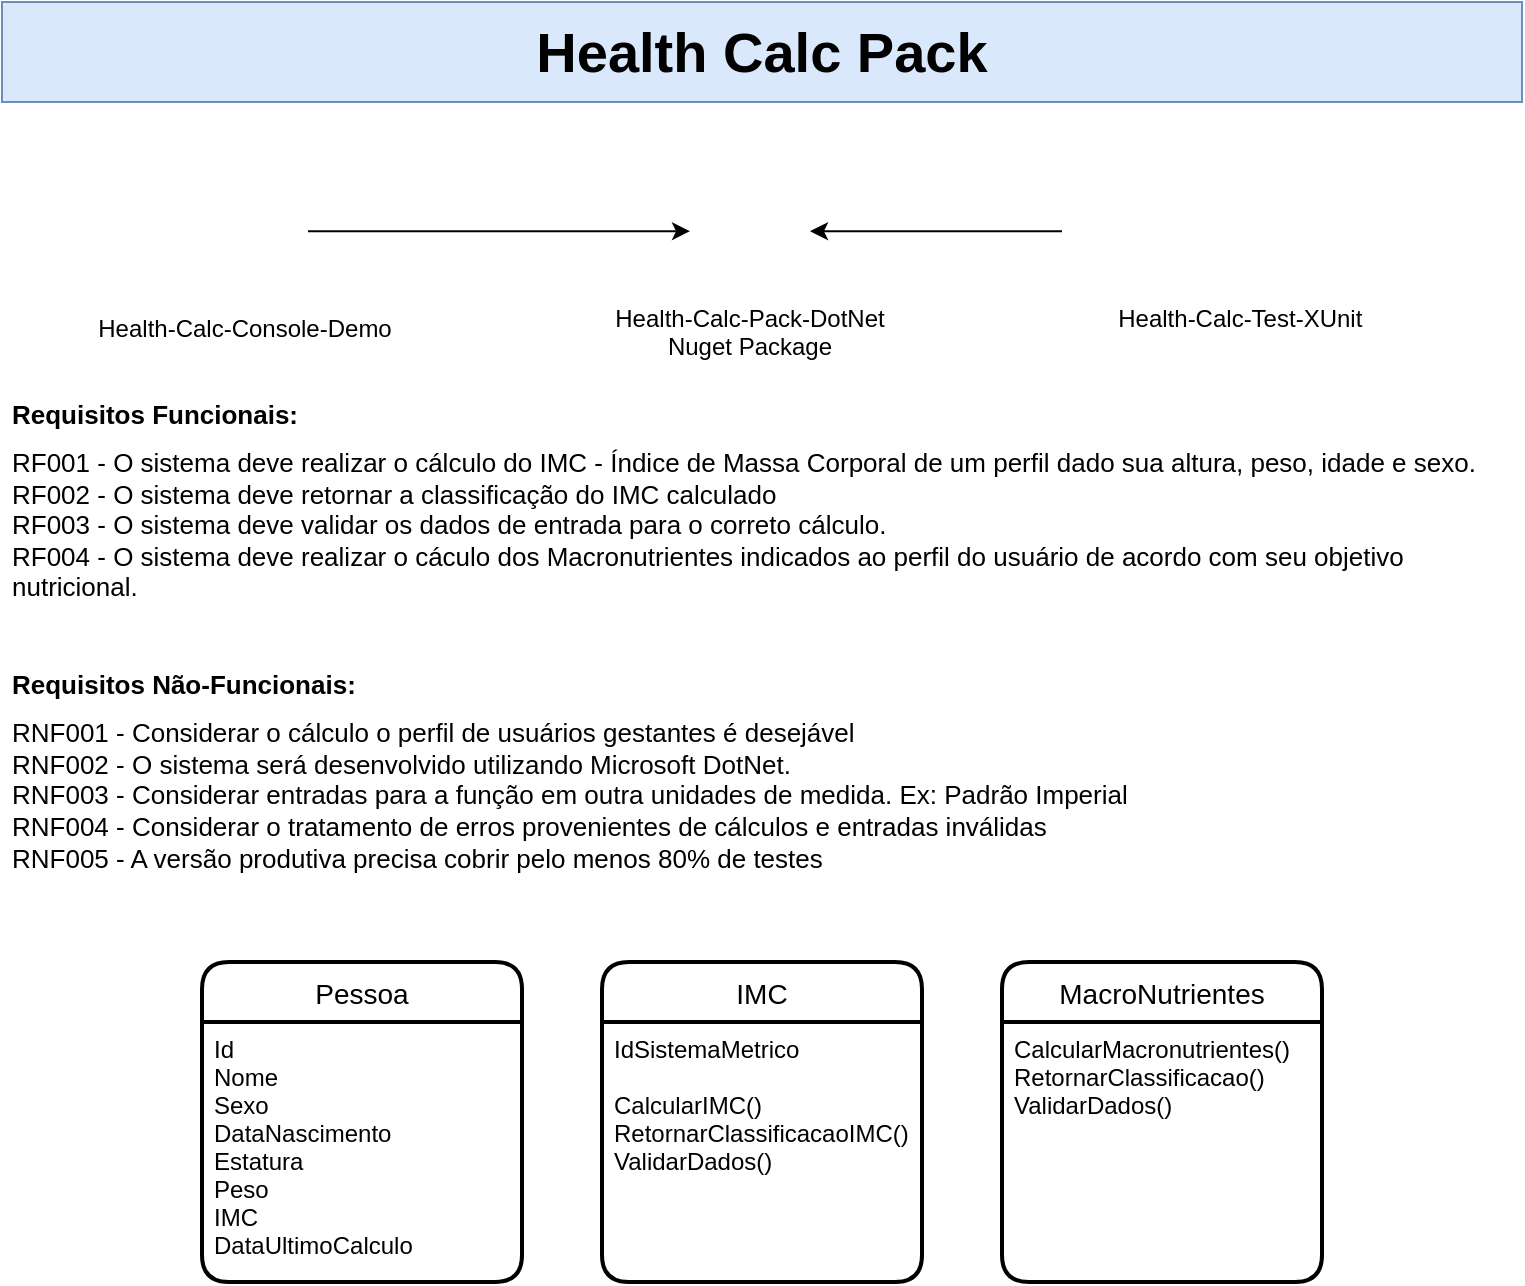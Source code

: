 <mxfile version="20.4.0" type="device"><diagram id="wVZC2G09LFpirH_eCGwO" name="Página-1"><mxGraphModel dx="1038" dy="539" grid="1" gridSize="10" guides="1" tooltips="1" connect="1" arrows="1" fold="1" page="1" pageScale="1" pageWidth="827" pageHeight="1169" math="0" shadow="0"><root><mxCell id="0"/><mxCell id="1" parent="0"/><mxCell id="yb5aDqXvgv3NdTAZhbb8-1" value="Health Calc Pack" style="text;html=1;strokeColor=#6c8ebf;fillColor=#dae8fc;align=center;verticalAlign=middle;whiteSpace=wrap;rounded=0;fontSize=28;fontStyle=1" vertex="1" parent="1"><mxGeometry x="40" y="40" width="760" height="50" as="geometry"/></mxCell><mxCell id="yb5aDqXvgv3NdTAZhbb8-2" value="Health-Calc-Pack-DotNet&#10;Nuget Package" style="shape=image;verticalLabelPosition=bottom;labelBackgroundColor=default;verticalAlign=top;aspect=fixed;imageAspect=0;image=https://upload.wikimedia.org/wikipedia/commons/thumb/2/25/NuGet_project_logo.svg/512px-NuGet_project_logo.svg.png;" vertex="1" parent="1"><mxGeometry x="384" y="124.63" width="60" height="60" as="geometry"/></mxCell><mxCell id="yb5aDqXvgv3NdTAZhbb8-8" style="edgeStyle=orthogonalEdgeStyle;rounded=0;orthogonalLoop=1;jettySize=auto;html=1;entryX=1;entryY=0.5;entryDx=0;entryDy=0;fontSize=20;" edge="1" parent="1" source="yb5aDqXvgv3NdTAZhbb8-3" target="yb5aDqXvgv3NdTAZhbb8-2"><mxGeometry relative="1" as="geometry"/></mxCell><mxCell id="yb5aDqXvgv3NdTAZhbb8-3" value="Health-Calc-Test-XUnit" style="shape=image;verticalLabelPosition=bottom;labelBackgroundColor=default;verticalAlign=top;aspect=fixed;imageAspect=0;image=http://blog.qa-services.dev/wp-content/uploads/2020/03/xUnitLogo-e1584384960711.png;" vertex="1" parent="1"><mxGeometry x="570" y="124.63" width="178.29" height="60" as="geometry"/></mxCell><mxCell id="yb5aDqXvgv3NdTAZhbb8-7" style="edgeStyle=orthogonalEdgeStyle;rounded=0;orthogonalLoop=1;jettySize=auto;html=1;fontSize=20;" edge="1" parent="1" source="yb5aDqXvgv3NdTAZhbb8-5" target="yb5aDqXvgv3NdTAZhbb8-2"><mxGeometry relative="1" as="geometry"/></mxCell><mxCell id="yb5aDqXvgv3NdTAZhbb8-5" value="Health-Calc-Console-Demo" style="shape=image;verticalLabelPosition=bottom;labelBackgroundColor=default;verticalAlign=top;aspect=fixed;imageAspect=0;image=https://styles.redditmedia.com/t5_2qhdf/styles/communityIcon_sk8k2hisvyv51.png;" vertex="1" parent="1"><mxGeometry x="130" y="120" width="63" height="69.26" as="geometry"/></mxCell><mxCell id="yb5aDqXvgv3NdTAZhbb8-9" value="&lt;h1 style=&quot;font-size: 13px;&quot;&gt;&lt;span style=&quot;background-color: initial; font-size: 13px;&quot;&gt;Requisitos Funcionais:&lt;/span&gt;&lt;/h1&gt;&lt;h1 style=&quot;font-size: 13px;&quot;&gt;&lt;span style=&quot;font-weight: normal;&quot;&gt;RF001 - O sistema deve realizar o cálculo do IMC - Índice de Massa Corporal de um perfil dado sua altura, peso, idade e sexo.&lt;br&gt;RF002 - O sistema deve retornar a classificação do IMC calculado&lt;br&gt;RF003 - O sistema deve validar os dados de entrada para o correto cálculo.&lt;br&gt;RF004 - O sistema deve realizar o cáculo dos Macronutrientes indicados ao perfil do usuário de acordo com seu objetivo nutricional.&lt;/span&gt;&lt;br&gt;&lt;/h1&gt;&lt;div style=&quot;font-size: 13px;&quot;&gt;&lt;br&gt;&lt;/div&gt;&lt;div style=&quot;font-size: 13px;&quot;&gt;&lt;h1 style=&quot;font-size: 13px;&quot;&gt;&lt;span style=&quot;background-color: initial; font-size: 13px;&quot;&gt;Requisitos Não-Funcionais:&lt;/span&gt;&lt;/h1&gt;&lt;/div&gt;&lt;div style=&quot;font-size: 13px;&quot;&gt;RNF001 - Considerar o cálculo o perfil de usuários gestantes é desejável&lt;br style=&quot;font-size: 13px;&quot;&gt;&lt;/div&gt;RNF002 -&amp;nbsp;&lt;span style=&quot;background-color: initial; font-size: 13px;&quot;&gt;O sistema será desenvolvido utilizando Microsoft DotNet.&lt;/span&gt;&lt;br style=&quot;font-size: 13px;&quot;&gt;RNF003 -&amp;nbsp;&lt;span style=&quot;background-color: initial; font-size: 13px;&quot;&gt;Considerar entradas para a função em outra unidades de medida. Ex: Padrão Imperial&lt;br&gt;RNF004 - Considerar o tratamento de erros provenientes de cálculos e entradas inválidas&lt;br&gt;RNF005 - A versão produtiva precisa cobrir pelo menos 80% de testes&lt;br&gt;&lt;/span&gt;&lt;div style=&quot;font-size: 13px;&quot;&gt;&lt;span style=&quot;background-color: initial; font-size: 13px; font-weight: normal;&quot;&gt;&lt;br style=&quot;font-size: 13px;&quot;&gt;&lt;/span&gt;&lt;/div&gt;" style="text;html=1;strokeColor=none;fillColor=none;spacing=5;spacingTop=-20;whiteSpace=wrap;overflow=hidden;rounded=0;fontSize=13;" vertex="1" parent="1"><mxGeometry x="40" y="240" width="760" height="250" as="geometry"/></mxCell><mxCell id="yb5aDqXvgv3NdTAZhbb8-10" value="Pessoa" style="swimlane;childLayout=stackLayout;horizontal=1;startSize=30;horizontalStack=0;rounded=1;fontSize=14;fontStyle=0;strokeWidth=2;resizeParent=0;resizeLast=1;shadow=0;dashed=0;align=center;" vertex="1" parent="1"><mxGeometry x="140" y="520" width="160" height="160" as="geometry"/></mxCell><mxCell id="yb5aDqXvgv3NdTAZhbb8-11" value="Id&#10;Nome&#10;Sexo&#10;DataNascimento&#10;Estatura&#10;Peso&#10;IMC&#10;DataUltimoCalculo" style="align=left;strokeColor=none;fillColor=none;spacingLeft=4;fontSize=12;verticalAlign=top;resizable=0;rotatable=0;part=1;" vertex="1" parent="yb5aDqXvgv3NdTAZhbb8-10"><mxGeometry y="30" width="160" height="130" as="geometry"/></mxCell><mxCell id="yb5aDqXvgv3NdTAZhbb8-12" value="IMC" style="swimlane;childLayout=stackLayout;horizontal=1;startSize=30;horizontalStack=0;rounded=1;fontSize=14;fontStyle=0;strokeWidth=2;resizeParent=0;resizeLast=1;shadow=0;dashed=0;align=center;" vertex="1" parent="1"><mxGeometry x="340" y="520" width="160" height="160" as="geometry"/></mxCell><mxCell id="yb5aDqXvgv3NdTAZhbb8-13" value="IdSistemaMetrico&#10;&#10;CalcularIMC()&#10;RetornarClassificacaoIMC()&#10;ValidarDados()" style="align=left;strokeColor=none;fillColor=none;spacingLeft=4;fontSize=12;verticalAlign=top;resizable=0;rotatable=0;part=1;" vertex="1" parent="yb5aDqXvgv3NdTAZhbb8-12"><mxGeometry y="30" width="160" height="130" as="geometry"/></mxCell><mxCell id="yb5aDqXvgv3NdTAZhbb8-19" value="MacroNutrientes" style="swimlane;childLayout=stackLayout;horizontal=1;startSize=30;horizontalStack=0;rounded=1;fontSize=14;fontStyle=0;strokeWidth=2;resizeParent=0;resizeLast=1;shadow=0;dashed=0;align=center;" vertex="1" parent="1"><mxGeometry x="540" y="520" width="160" height="160" as="geometry"/></mxCell><mxCell id="yb5aDqXvgv3NdTAZhbb8-20" value="CalcularMacronutrientes()&#10;RetornarClassificacao()&#10;ValidarDados()" style="align=left;strokeColor=none;fillColor=none;spacingLeft=4;fontSize=12;verticalAlign=top;resizable=0;rotatable=0;part=1;" vertex="1" parent="yb5aDqXvgv3NdTAZhbb8-19"><mxGeometry y="30" width="160" height="130" as="geometry"/></mxCell></root></mxGraphModel></diagram></mxfile>